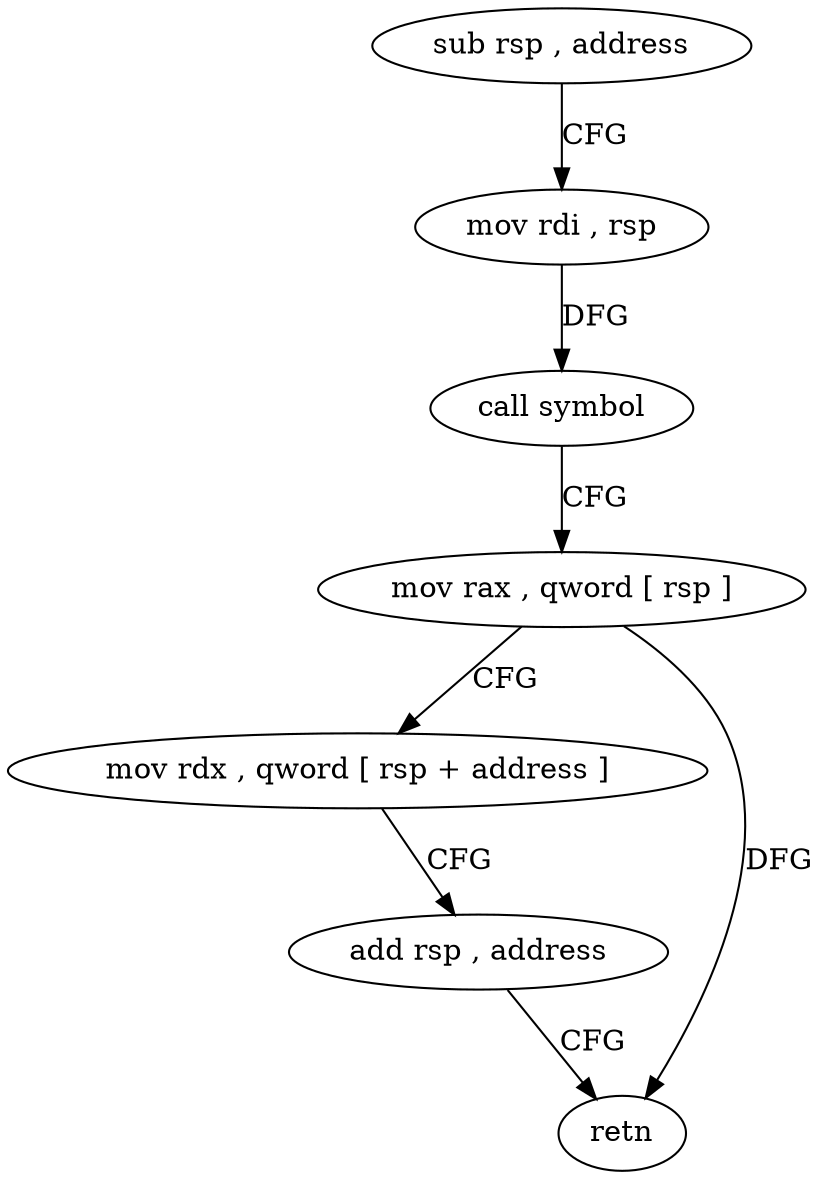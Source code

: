 digraph "func" {
"4400567" [label = "sub rsp , address" ]
"4400571" [label = "mov rdi , rsp" ]
"4400574" [label = "call symbol" ]
"4400579" [label = "mov rax , qword [ rsp ]" ]
"4400583" [label = "mov rdx , qword [ rsp + address ]" ]
"4400588" [label = "add rsp , address" ]
"4400592" [label = "retn" ]
"4400567" -> "4400571" [ label = "CFG" ]
"4400571" -> "4400574" [ label = "DFG" ]
"4400574" -> "4400579" [ label = "CFG" ]
"4400579" -> "4400583" [ label = "CFG" ]
"4400579" -> "4400592" [ label = "DFG" ]
"4400583" -> "4400588" [ label = "CFG" ]
"4400588" -> "4400592" [ label = "CFG" ]
}
